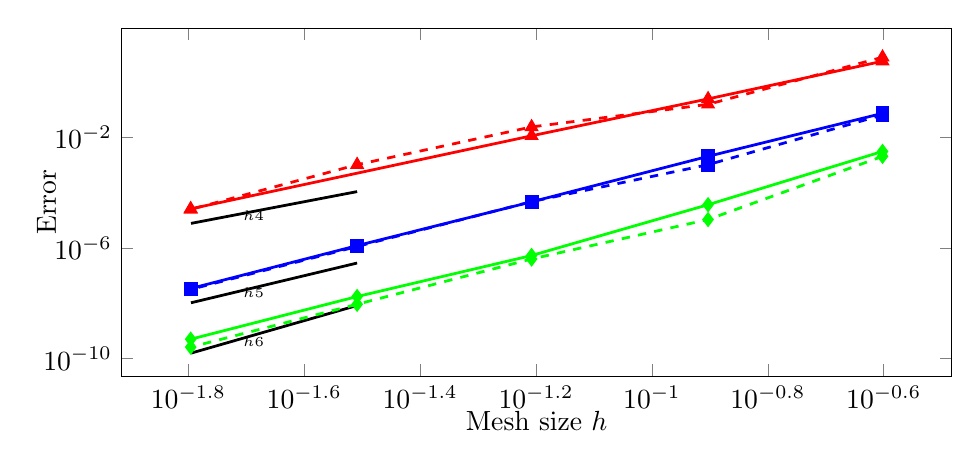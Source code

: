 \begin{tikzpicture}%
\begin{axis}[xmode=log,ymode=log,height=6cm,mark options={solid},xlabel={Mesh size $h$},ylabel={Error},ylabel style={yshift=-0.4cm},xlabel style={yshift=0.2cm},width=1\textwidth]%
\addplot[mark=diamond*,color=green,line width=1pt,solid] coordinates {%
(0.25,0.003)%
(0.125,3.603e-05)%
(0.062,5.296e-07)%
(0.031,1.756e-08)%
(0.016,5.078e-10)%
};%
%
%
\addplot[forget plot,samples=100,line width=1pt,yshift=-0.2cm,domain={0.031:0.016},draw=black]{34.896*x^6} node[right, pos=0.75] {\tiny{$h6$}};%
\addplot[mark=square*,color=blue,line width=1pt,solid] coordinates {%
(0.25,0.071)%
(0.125,0.002)%
(0.062,4.569e-05)%
(0.031,1.203e-06)%
(0.016,3.415e-08)%
};%
%
%
\addplot[forget plot,samples=100,line width=1pt,yshift=-0.2cm,domain={0.031:0.016},draw=black]{36.667*x^5} node[right, pos=0.75] {\tiny{$h5$}};%
\addplot[mark=triangle*,color=red,line width=1pt,solid] coordinates {%
(0.25,5.385)%
(0.125,0.236)%
(0.062,0.011)%
(0.031,0.0)%
(0.016,2.555e-05)%
};%
%
%
\addplot[forget plot,samples=100,line width=1pt,yshift=-0.2cm,domain={0.031:0.016},draw=black]{428.604*x^4} node[right, pos=0.75] {\tiny{$h4$}};%
\addplot[mark=diamond*,color=green,line width=1pt,dashed] coordinates {%
(0.25,0.002)%
(0.125,1.051e-05)%
(0.062,3.974e-07)%
(0.031,9.241e-09)%
(0.016,2.628e-10)%
};%
%
%
\addplot[mark=square*,color=blue,line width=1pt,dashed] coordinates {%
(0.25,0.062)%
(0.125,0.001)%
(0.062,4.663e-05)%
(0.031,1.122e-06)%
(0.016,3.174e-08)%
};%
%
%
\addplot[mark=triangle*,color=red,line width=1pt,dashed] coordinates {%
(0.25,7.514)%
(0.125,0.15)%
(0.062,0.023)%
(0.031,0.001)%
(0.016,2.436e-05)%
};%
%
%
\end{axis}%
\end{tikzpicture}%
